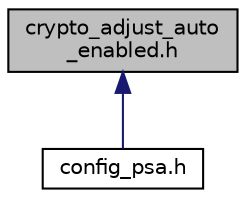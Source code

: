 digraph "crypto_adjust_auto_enabled.h"
{
 // LATEX_PDF_SIZE
  edge [fontname="Helvetica",fontsize="10",labelfontname="Helvetica",labelfontsize="10"];
  node [fontname="Helvetica",fontsize="10",shape=record];
  Node1 [label="crypto_adjust_auto\l_enabled.h",height=0.2,width=0.4,color="black", fillcolor="grey75", style="filled", fontcolor="black",tooltip="Adjust PSA configuration: enable always-on features."];
  Node1 -> Node2 [dir="back",color="midnightblue",fontsize="10",style="solid",fontname="Helvetica"];
  Node2 [label="config_psa.h",height=0.2,width=0.4,color="black", fillcolor="white", style="filled",URL="$config__psa_8h.html",tooltip="PSA crypto configuration options (set of defines)"];
}
